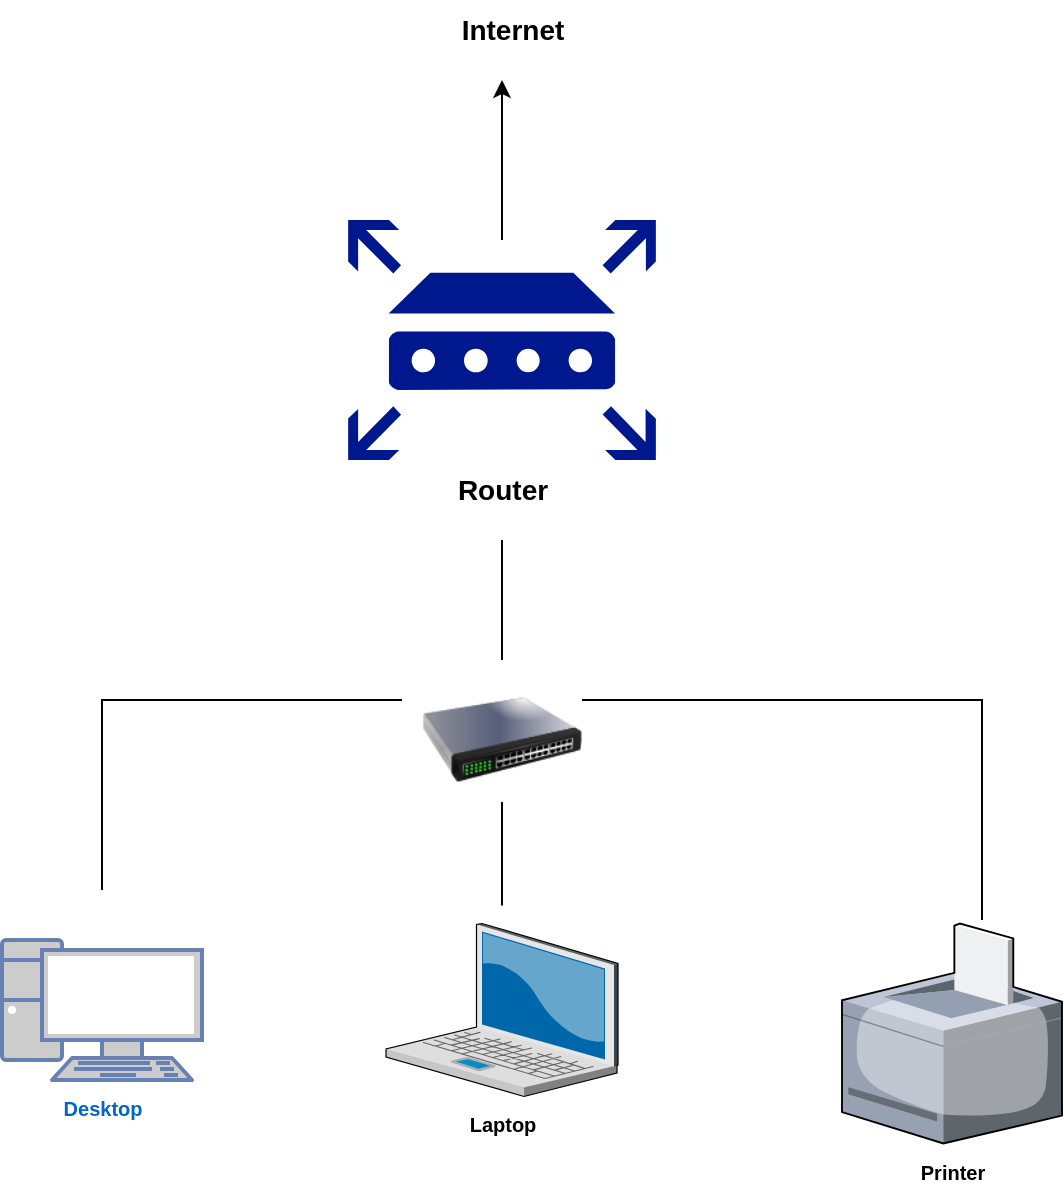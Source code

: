 <mxfile version="25.0.3">
  <diagram name="Page-1" id="-PKNe6h3UGSoQdXcnAMc">
    <mxGraphModel dx="1434" dy="738" grid="1" gridSize="10" guides="1" tooltips="1" connect="1" arrows="1" fold="1" page="1" pageScale="1" pageWidth="850" pageHeight="1100" math="0" shadow="0">
      <root>
        <mxCell id="0" />
        <mxCell id="1" parent="0" />
        <mxCell id="IlzODWNp0KKTa6Uw1XkE-1" value="&lt;b&gt;&lt;font style=&quot;font-size: 14px;&quot;&gt;Router&lt;/font&gt;&lt;/b&gt;" style="sketch=0;aspect=fixed;pointerEvents=1;shadow=0;dashed=0;html=1;strokeColor=none;labelPosition=center;verticalLabelPosition=bottom;verticalAlign=top;align=center;fillColor=#00188D;shape=mxgraph.mscae.enterprise.router" vertex="1" parent="1">
          <mxGeometry x="323.08" y="240" width="153.85" height="120" as="geometry" />
        </mxCell>
        <mxCell id="IlzODWNp0KKTa6Uw1XkE-2" value="" style="image;html=1;image=img/lib/clip_art/networking/Switch_128x128.png" vertex="1" parent="1">
          <mxGeometry x="360" y="460" width="80" height="80" as="geometry" />
        </mxCell>
        <mxCell id="IlzODWNp0KKTa6Uw1XkE-3" value="" style="endArrow=none;html=1;rounded=0;" edge="1" parent="1" source="IlzODWNp0KKTa6Uw1XkE-2">
          <mxGeometry width="50" height="50" relative="1" as="geometry">
            <mxPoint x="650" y="410" as="sourcePoint" />
            <mxPoint x="400" y="400" as="targetPoint" />
            <Array as="points">
              <mxPoint x="400" y="430" />
            </Array>
          </mxGeometry>
        </mxCell>
        <mxCell id="IlzODWNp0KKTa6Uw1XkE-5" value="&lt;font size=&quot;1&quot;&gt;&lt;b&gt;Desktop&lt;/b&gt;&lt;/font&gt;" style="fontColor=#0066CC;verticalAlign=top;verticalLabelPosition=bottom;labelPosition=center;align=center;html=1;outlineConnect=0;fillColor=#CCCCCC;strokeColor=#6881B3;gradientColor=none;gradientDirection=north;strokeWidth=2;shape=mxgraph.networks.pc;" vertex="1" parent="1">
          <mxGeometry x="150" y="600" width="100" height="70" as="geometry" />
        </mxCell>
        <mxCell id="IlzODWNp0KKTa6Uw1XkE-6" value="&lt;font size=&quot;1&quot;&gt;&lt;b&gt;Laptop&lt;/b&gt;&lt;/font&gt;" style="verticalLabelPosition=bottom;sketch=0;aspect=fixed;html=1;verticalAlign=top;strokeColor=none;align=center;outlineConnect=0;shape=mxgraph.citrix.laptop_2;" vertex="1" parent="1">
          <mxGeometry x="342" y="591.75" width="116" height="86.5" as="geometry" />
        </mxCell>
        <mxCell id="IlzODWNp0KKTa6Uw1XkE-7" value="&lt;font size=&quot;1&quot;&gt;&lt;b&gt;Printer&lt;/b&gt;&lt;/font&gt;" style="verticalLabelPosition=bottom;sketch=0;aspect=fixed;html=1;verticalAlign=top;strokeColor=none;align=center;outlineConnect=0;shape=mxgraph.citrix.printer;" vertex="1" parent="1">
          <mxGeometry x="570" y="591.75" width="110" height="110" as="geometry" />
        </mxCell>
        <mxCell id="IlzODWNp0KKTa6Uw1XkE-8" value="" style="endArrow=none;html=1;rounded=0;" edge="1" parent="1">
          <mxGeometry width="50" height="50" relative="1" as="geometry">
            <mxPoint x="200" y="575" as="sourcePoint" />
            <mxPoint x="350" y="480" as="targetPoint" />
            <Array as="points">
              <mxPoint x="200" y="480" />
            </Array>
          </mxGeometry>
        </mxCell>
        <mxCell id="IlzODWNp0KKTa6Uw1XkE-9" value="" style="endArrow=none;html=1;rounded=0;exitX=1;exitY=0.25;exitDx=0;exitDy=0;" edge="1" parent="1" source="IlzODWNp0KKTa6Uw1XkE-2">
          <mxGeometry width="50" height="50" relative="1" as="geometry">
            <mxPoint x="440" y="500" as="sourcePoint" />
            <mxPoint x="640" y="590" as="targetPoint" />
            <Array as="points">
              <mxPoint x="640" y="480" />
            </Array>
          </mxGeometry>
        </mxCell>
        <mxCell id="IlzODWNp0KKTa6Uw1XkE-11" value="" style="endArrow=none;html=1;rounded=0;" edge="1" parent="1">
          <mxGeometry width="50" height="50" relative="1" as="geometry">
            <mxPoint x="400" y="582.75" as="sourcePoint" />
            <mxPoint x="400" y="531" as="targetPoint" />
          </mxGeometry>
        </mxCell>
        <mxCell id="IlzODWNp0KKTa6Uw1XkE-13" value="" style="endArrow=classic;html=1;rounded=0;" edge="1" parent="1">
          <mxGeometry width="50" height="50" relative="1" as="geometry">
            <mxPoint x="400" y="250" as="sourcePoint" />
            <mxPoint x="400" y="170" as="targetPoint" />
          </mxGeometry>
        </mxCell>
        <mxCell id="IlzODWNp0KKTa6Uw1XkE-14" value="&lt;b&gt;&lt;font style=&quot;font-size: 14px;&quot;&gt;Internet&lt;/font&gt;&lt;/b&gt;" style="text;html=1;align=center;verticalAlign=middle;resizable=0;points=[];autosize=1;strokeColor=none;fillColor=none;" vertex="1" parent="1">
          <mxGeometry x="370" y="130" width="70" height="30" as="geometry" />
        </mxCell>
      </root>
    </mxGraphModel>
  </diagram>
</mxfile>
